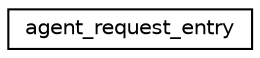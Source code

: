 digraph "Graphical Class Hierarchy"
{
 // INTERACTIVE_SVG=YES
  edge [fontname="Helvetica",fontsize="10",labelfontname="Helvetica",labelfontsize="10"];
  node [fontname="Helvetica",fontsize="10",shape=record];
  rankdir="LR";
  Node0 [label="agent_request_entry",height=0.2,width=0.4,color="black", fillcolor="white", style="filled",URL="$structagent__request__entry.html"];
}

